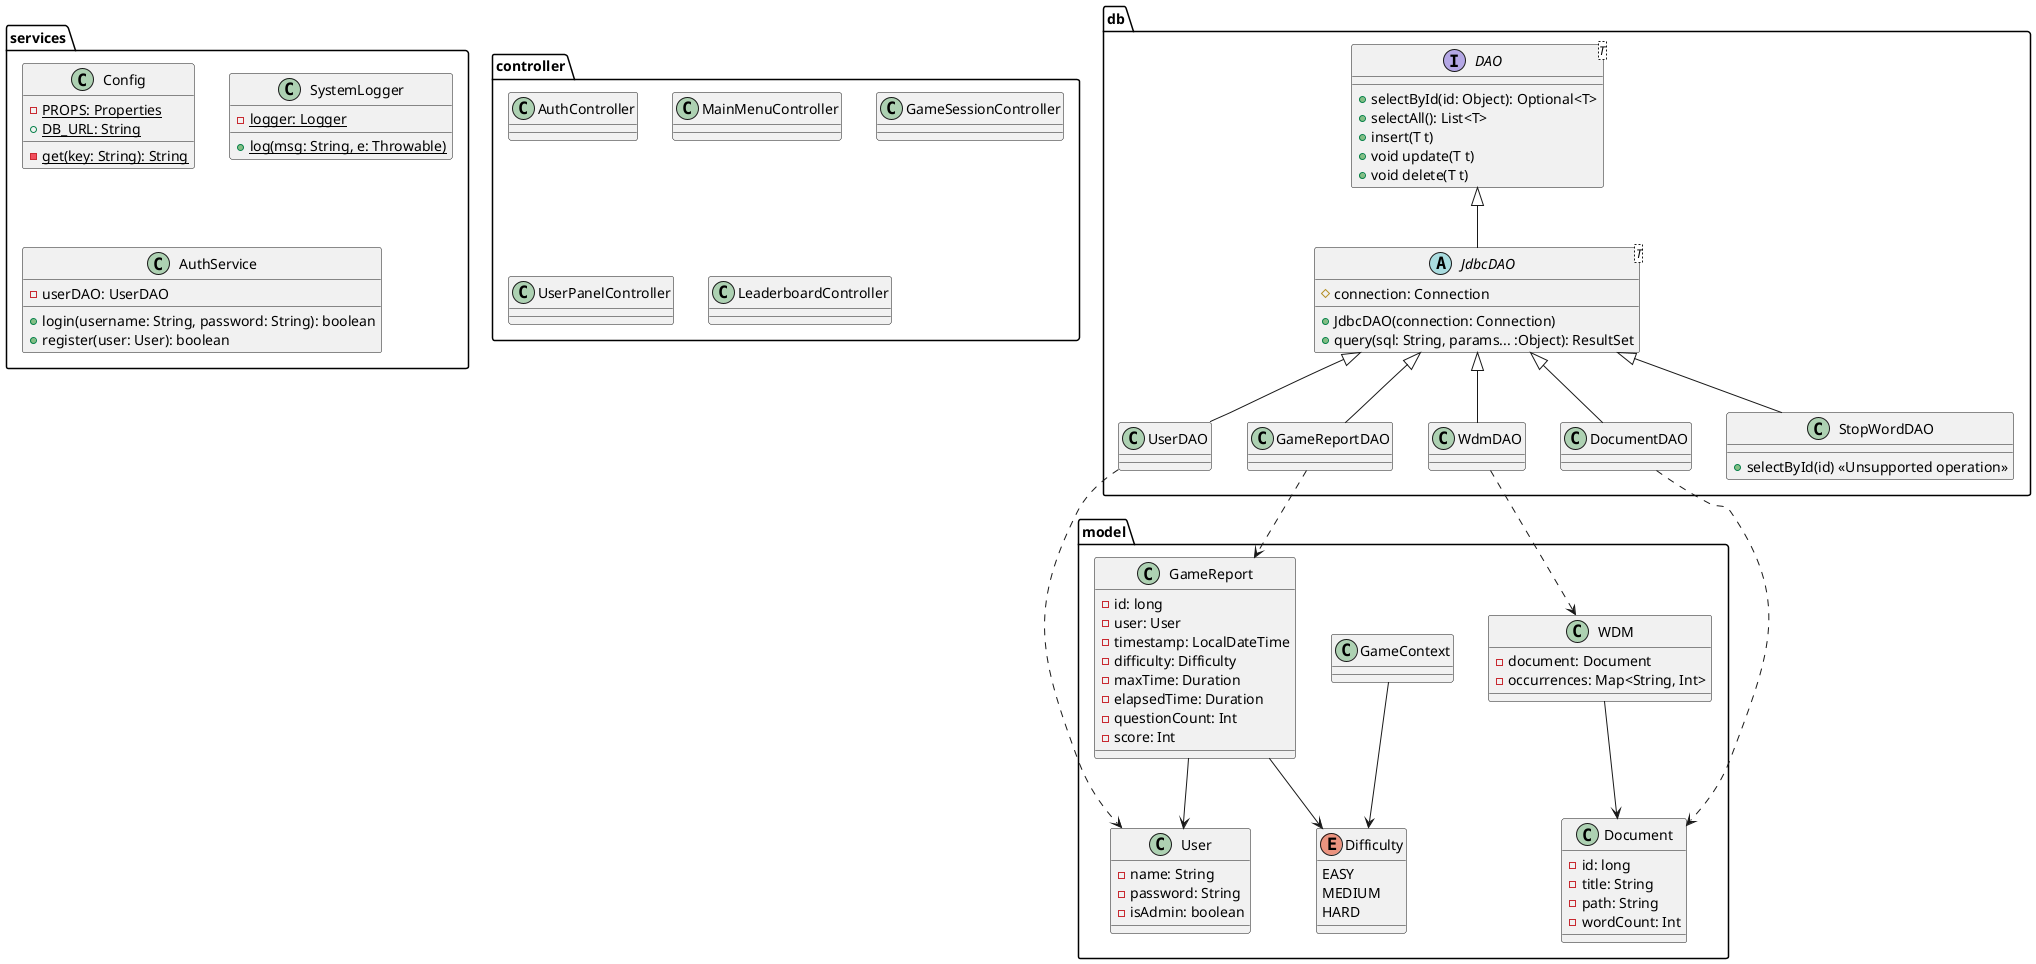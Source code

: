 @startuml

' ========== services ==========
package services{
    class Config{
        - {static} PROPS: Properties
        + {static} DB_URL: String

        - {static} get(key: String): String
    }

    class SystemLogger {
        - logger: Logger {static}
        + log(msg: String, e: Throwable) {static}
    }

    class AuthService {
        - userDAO: UserDAO
        + login(username: String, password: String): boolean
        + register(user: User): boolean
    }



}
' ========== MODEL ==========
package model {

    enum Difficulty {
        EASY
        MEDIUM
        HARD
    }

  class User {
    - name: String
    - password: String
    - isAdmin: boolean
  }

  class GameContext {

  }
  GameContext --> Difficulty


  class GameReport{
    - id: long
    - user: User
    - timestamp: LocalDateTime
    - difficulty: Difficulty
    - maxTime: Duration
    - elapsedTime: Duration
    - questionCount: Int
    - score: Int
  }
  GameReport --> Difficulty
  GameReport --> User


  class Document {
    - id: long
    - title: String
    - path: String
    - wordCount: Int
  }

  class WDM {
    - document: Document
    - occurrences: Map<String, Int>
  }
  WDM --> Document
}

' ========== JDBC ==========
package db{
    interface DAO<T> {
        + selectById(id: Object): Optional<T>
        + selectAll(): List<T>
        + insert(T t)
        + void update(T t)
        + void delete(T t)
    }

    abstract class JdbcDAO<T> extends DAO<T> {
        # connection: Connection
        + JdbcDAO(connection: Connection)
        + query(sql: String, params... :Object): ResultSet
    }

    class UserDAO extends JdbcDAO<User>{
    }

    class GameReportDAO extends JdbcDAO<GameReport> {
    }

    class DocumentDAO extends JdbcDAO<Document> {
    }

    class WdmDAO extends JdbcDAO<WDM> {
    }

    class StopWordDAO extends JdbcDAO<String> {
        + selectById(id) <<Unsupported operation>> /'useless in this context'/
    }

    UserDAO ..> User
    GameReportDAO ..> GameReport
    DocumentDAO ..> Document
    WdmDAO ..> WDM

}


' ========== CONTROLLERS ==========
package controller{

  class AuthController {
  }
  class MainMenuController {

  }
  class GameSessionController {
  }
  class UserPanelController {
  }
  class LeaderboardController {
  }

  'AuthController --> AuthService
}

@enduml
